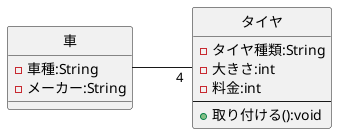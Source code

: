 @startuml
left to right direction
class 車 {
- 車種:String
- メーカー:String
}
class タイヤ {
- タイヤ種類:String
- 大きさ:int
- 料金:int
---
+ 取り付ける():void
}
hide 車 circle
hide タイヤ circle
車--"4"タイヤ
@enduml